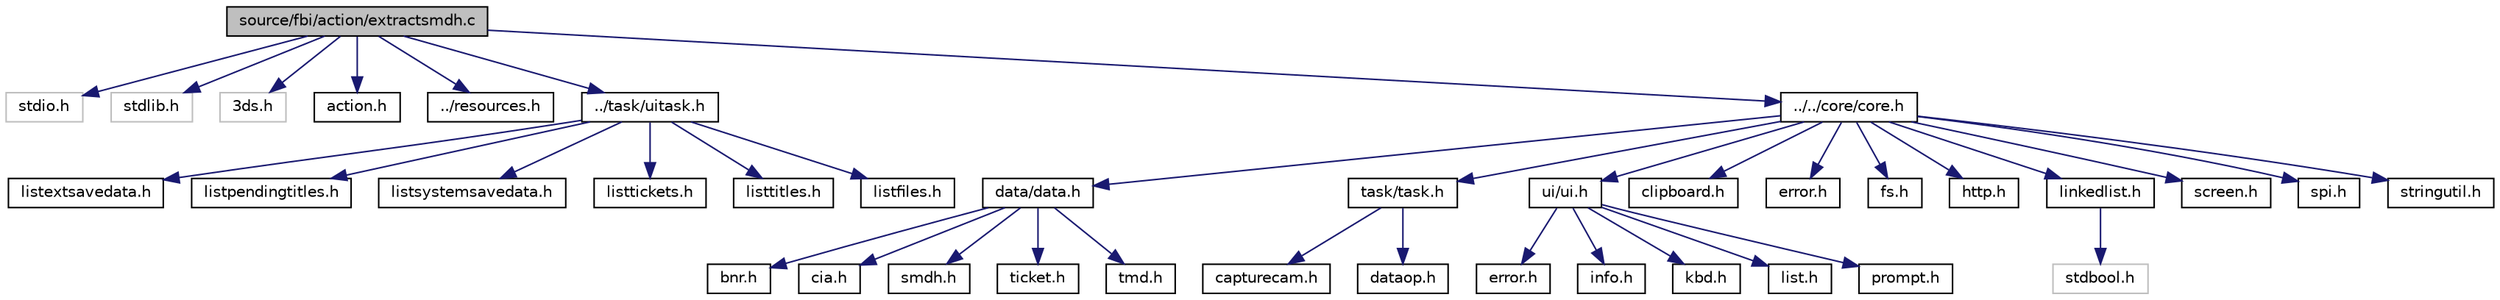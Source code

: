 digraph "source/fbi/action/extractsmdh.c"
{
  edge [fontname="Helvetica",fontsize="10",labelfontname="Helvetica",labelfontsize="10"];
  node [fontname="Helvetica",fontsize="10",shape=record];
  Node1 [label="source/fbi/action/extractsmdh.c",height=0.2,width=0.4,color="black", fillcolor="grey75", style="filled" fontcolor="black"];
  Node1 -> Node2 [color="midnightblue",fontsize="10",style="solid",fontname="Helvetica"];
  Node2 [label="stdio.h",height=0.2,width=0.4,color="grey75", fillcolor="white", style="filled"];
  Node1 -> Node3 [color="midnightblue",fontsize="10",style="solid",fontname="Helvetica"];
  Node3 [label="stdlib.h",height=0.2,width=0.4,color="grey75", fillcolor="white", style="filled"];
  Node1 -> Node4 [color="midnightblue",fontsize="10",style="solid",fontname="Helvetica"];
  Node4 [label="3ds.h",height=0.2,width=0.4,color="grey75", fillcolor="white", style="filled"];
  Node1 -> Node5 [color="midnightblue",fontsize="10",style="solid",fontname="Helvetica"];
  Node5 [label="action.h",height=0.2,width=0.4,color="black", fillcolor="white", style="filled",URL="$action_8h.html"];
  Node1 -> Node6 [color="midnightblue",fontsize="10",style="solid",fontname="Helvetica"];
  Node6 [label="../resources.h",height=0.2,width=0.4,color="black", fillcolor="white", style="filled",URL="$resources_8h.html"];
  Node1 -> Node7 [color="midnightblue",fontsize="10",style="solid",fontname="Helvetica"];
  Node7 [label="../task/uitask.h",height=0.2,width=0.4,color="black", fillcolor="white", style="filled",URL="$uitask_8h.html"];
  Node7 -> Node8 [color="midnightblue",fontsize="10",style="solid",fontname="Helvetica"];
  Node8 [label="listextsavedata.h",height=0.2,width=0.4,color="black", fillcolor="white", style="filled",URL="$listextsavedata_8h.html"];
  Node7 -> Node9 [color="midnightblue",fontsize="10",style="solid",fontname="Helvetica"];
  Node9 [label="listpendingtitles.h",height=0.2,width=0.4,color="black", fillcolor="white", style="filled",URL="$listpendingtitles_8h.html"];
  Node7 -> Node10 [color="midnightblue",fontsize="10",style="solid",fontname="Helvetica"];
  Node10 [label="listsystemsavedata.h",height=0.2,width=0.4,color="black", fillcolor="white", style="filled",URL="$listsystemsavedata_8h.html"];
  Node7 -> Node11 [color="midnightblue",fontsize="10",style="solid",fontname="Helvetica"];
  Node11 [label="listtickets.h",height=0.2,width=0.4,color="black", fillcolor="white", style="filled",URL="$listtickets_8h.html"];
  Node7 -> Node12 [color="midnightblue",fontsize="10",style="solid",fontname="Helvetica"];
  Node12 [label="listtitles.h",height=0.2,width=0.4,color="black", fillcolor="white", style="filled",URL="$listtitles_8h.html"];
  Node7 -> Node13 [color="midnightblue",fontsize="10",style="solid",fontname="Helvetica"];
  Node13 [label="listfiles.h",height=0.2,width=0.4,color="black", fillcolor="white", style="filled",URL="$listfiles_8h.html"];
  Node1 -> Node14 [color="midnightblue",fontsize="10",style="solid",fontname="Helvetica"];
  Node14 [label="../../core/core.h",height=0.2,width=0.4,color="black", fillcolor="white", style="filled",URL="$core_8h.html"];
  Node14 -> Node15 [color="midnightblue",fontsize="10",style="solid",fontname="Helvetica"];
  Node15 [label="data/data.h",height=0.2,width=0.4,color="black", fillcolor="white", style="filled",URL="$data_8h.html"];
  Node15 -> Node16 [color="midnightblue",fontsize="10",style="solid",fontname="Helvetica"];
  Node16 [label="bnr.h",height=0.2,width=0.4,color="black", fillcolor="white", style="filled",URL="$bnr_8h.html"];
  Node15 -> Node17 [color="midnightblue",fontsize="10",style="solid",fontname="Helvetica"];
  Node17 [label="cia.h",height=0.2,width=0.4,color="black", fillcolor="white", style="filled",URL="$cia_8h.html"];
  Node15 -> Node18 [color="midnightblue",fontsize="10",style="solid",fontname="Helvetica"];
  Node18 [label="smdh.h",height=0.2,width=0.4,color="black", fillcolor="white", style="filled",URL="$smdh_8h.html"];
  Node15 -> Node19 [color="midnightblue",fontsize="10",style="solid",fontname="Helvetica"];
  Node19 [label="ticket.h",height=0.2,width=0.4,color="black", fillcolor="white", style="filled",URL="$ticket_8h.html"];
  Node15 -> Node20 [color="midnightblue",fontsize="10",style="solid",fontname="Helvetica"];
  Node20 [label="tmd.h",height=0.2,width=0.4,color="black", fillcolor="white", style="filled",URL="$tmd_8h.html"];
  Node14 -> Node21 [color="midnightblue",fontsize="10",style="solid",fontname="Helvetica"];
  Node21 [label="task/task.h",height=0.2,width=0.4,color="black", fillcolor="white", style="filled",URL="$task_8h.html"];
  Node21 -> Node22 [color="midnightblue",fontsize="10",style="solid",fontname="Helvetica"];
  Node22 [label="capturecam.h",height=0.2,width=0.4,color="black", fillcolor="white", style="filled",URL="$capturecam_8h.html"];
  Node21 -> Node23 [color="midnightblue",fontsize="10",style="solid",fontname="Helvetica"];
  Node23 [label="dataop.h",height=0.2,width=0.4,color="black", fillcolor="white", style="filled",URL="$dataop_8h.html"];
  Node14 -> Node24 [color="midnightblue",fontsize="10",style="solid",fontname="Helvetica"];
  Node24 [label="ui/ui.h",height=0.2,width=0.4,color="black", fillcolor="white", style="filled",URL="$ui_8h.html"];
  Node24 -> Node25 [color="midnightblue",fontsize="10",style="solid",fontname="Helvetica"];
  Node25 [label="error.h",height=0.2,width=0.4,color="black", fillcolor="white", style="filled",URL="$ui_2error_8h.html"];
  Node24 -> Node26 [color="midnightblue",fontsize="10",style="solid",fontname="Helvetica"];
  Node26 [label="info.h",height=0.2,width=0.4,color="black", fillcolor="white", style="filled",URL="$info_8h.html"];
  Node24 -> Node27 [color="midnightblue",fontsize="10",style="solid",fontname="Helvetica"];
  Node27 [label="kbd.h",height=0.2,width=0.4,color="black", fillcolor="white", style="filled",URL="$kbd_8h.html"];
  Node24 -> Node28 [color="midnightblue",fontsize="10",style="solid",fontname="Helvetica"];
  Node28 [label="list.h",height=0.2,width=0.4,color="black", fillcolor="white", style="filled",URL="$list_8h.html"];
  Node24 -> Node29 [color="midnightblue",fontsize="10",style="solid",fontname="Helvetica"];
  Node29 [label="prompt.h",height=0.2,width=0.4,color="black", fillcolor="white", style="filled",URL="$prompt_8h.html"];
  Node14 -> Node30 [color="midnightblue",fontsize="10",style="solid",fontname="Helvetica"];
  Node30 [label="clipboard.h",height=0.2,width=0.4,color="black", fillcolor="white", style="filled",URL="$clipboard_8h.html"];
  Node14 -> Node31 [color="midnightblue",fontsize="10",style="solid",fontname="Helvetica"];
  Node31 [label="error.h",height=0.2,width=0.4,color="black", fillcolor="white", style="filled",URL="$error_8h.html"];
  Node14 -> Node32 [color="midnightblue",fontsize="10",style="solid",fontname="Helvetica"];
  Node32 [label="fs.h",height=0.2,width=0.4,color="black", fillcolor="white", style="filled",URL="$fs_8h.html"];
  Node14 -> Node33 [color="midnightblue",fontsize="10",style="solid",fontname="Helvetica"];
  Node33 [label="http.h",height=0.2,width=0.4,color="black", fillcolor="white", style="filled",URL="$http_8h.html"];
  Node14 -> Node34 [color="midnightblue",fontsize="10",style="solid",fontname="Helvetica"];
  Node34 [label="linkedlist.h",height=0.2,width=0.4,color="black", fillcolor="white", style="filled",URL="$linkedlist_8h.html"];
  Node34 -> Node35 [color="midnightblue",fontsize="10",style="solid",fontname="Helvetica"];
  Node35 [label="stdbool.h",height=0.2,width=0.4,color="grey75", fillcolor="white", style="filled"];
  Node14 -> Node36 [color="midnightblue",fontsize="10",style="solid",fontname="Helvetica"];
  Node36 [label="screen.h",height=0.2,width=0.4,color="black", fillcolor="white", style="filled",URL="$screen_8h.html"];
  Node14 -> Node37 [color="midnightblue",fontsize="10",style="solid",fontname="Helvetica"];
  Node37 [label="spi.h",height=0.2,width=0.4,color="black", fillcolor="white", style="filled",URL="$spi_8h.html"];
  Node14 -> Node38 [color="midnightblue",fontsize="10",style="solid",fontname="Helvetica"];
  Node38 [label="stringutil.h",height=0.2,width=0.4,color="black", fillcolor="white", style="filled",URL="$stringutil_8h.html"];
}
